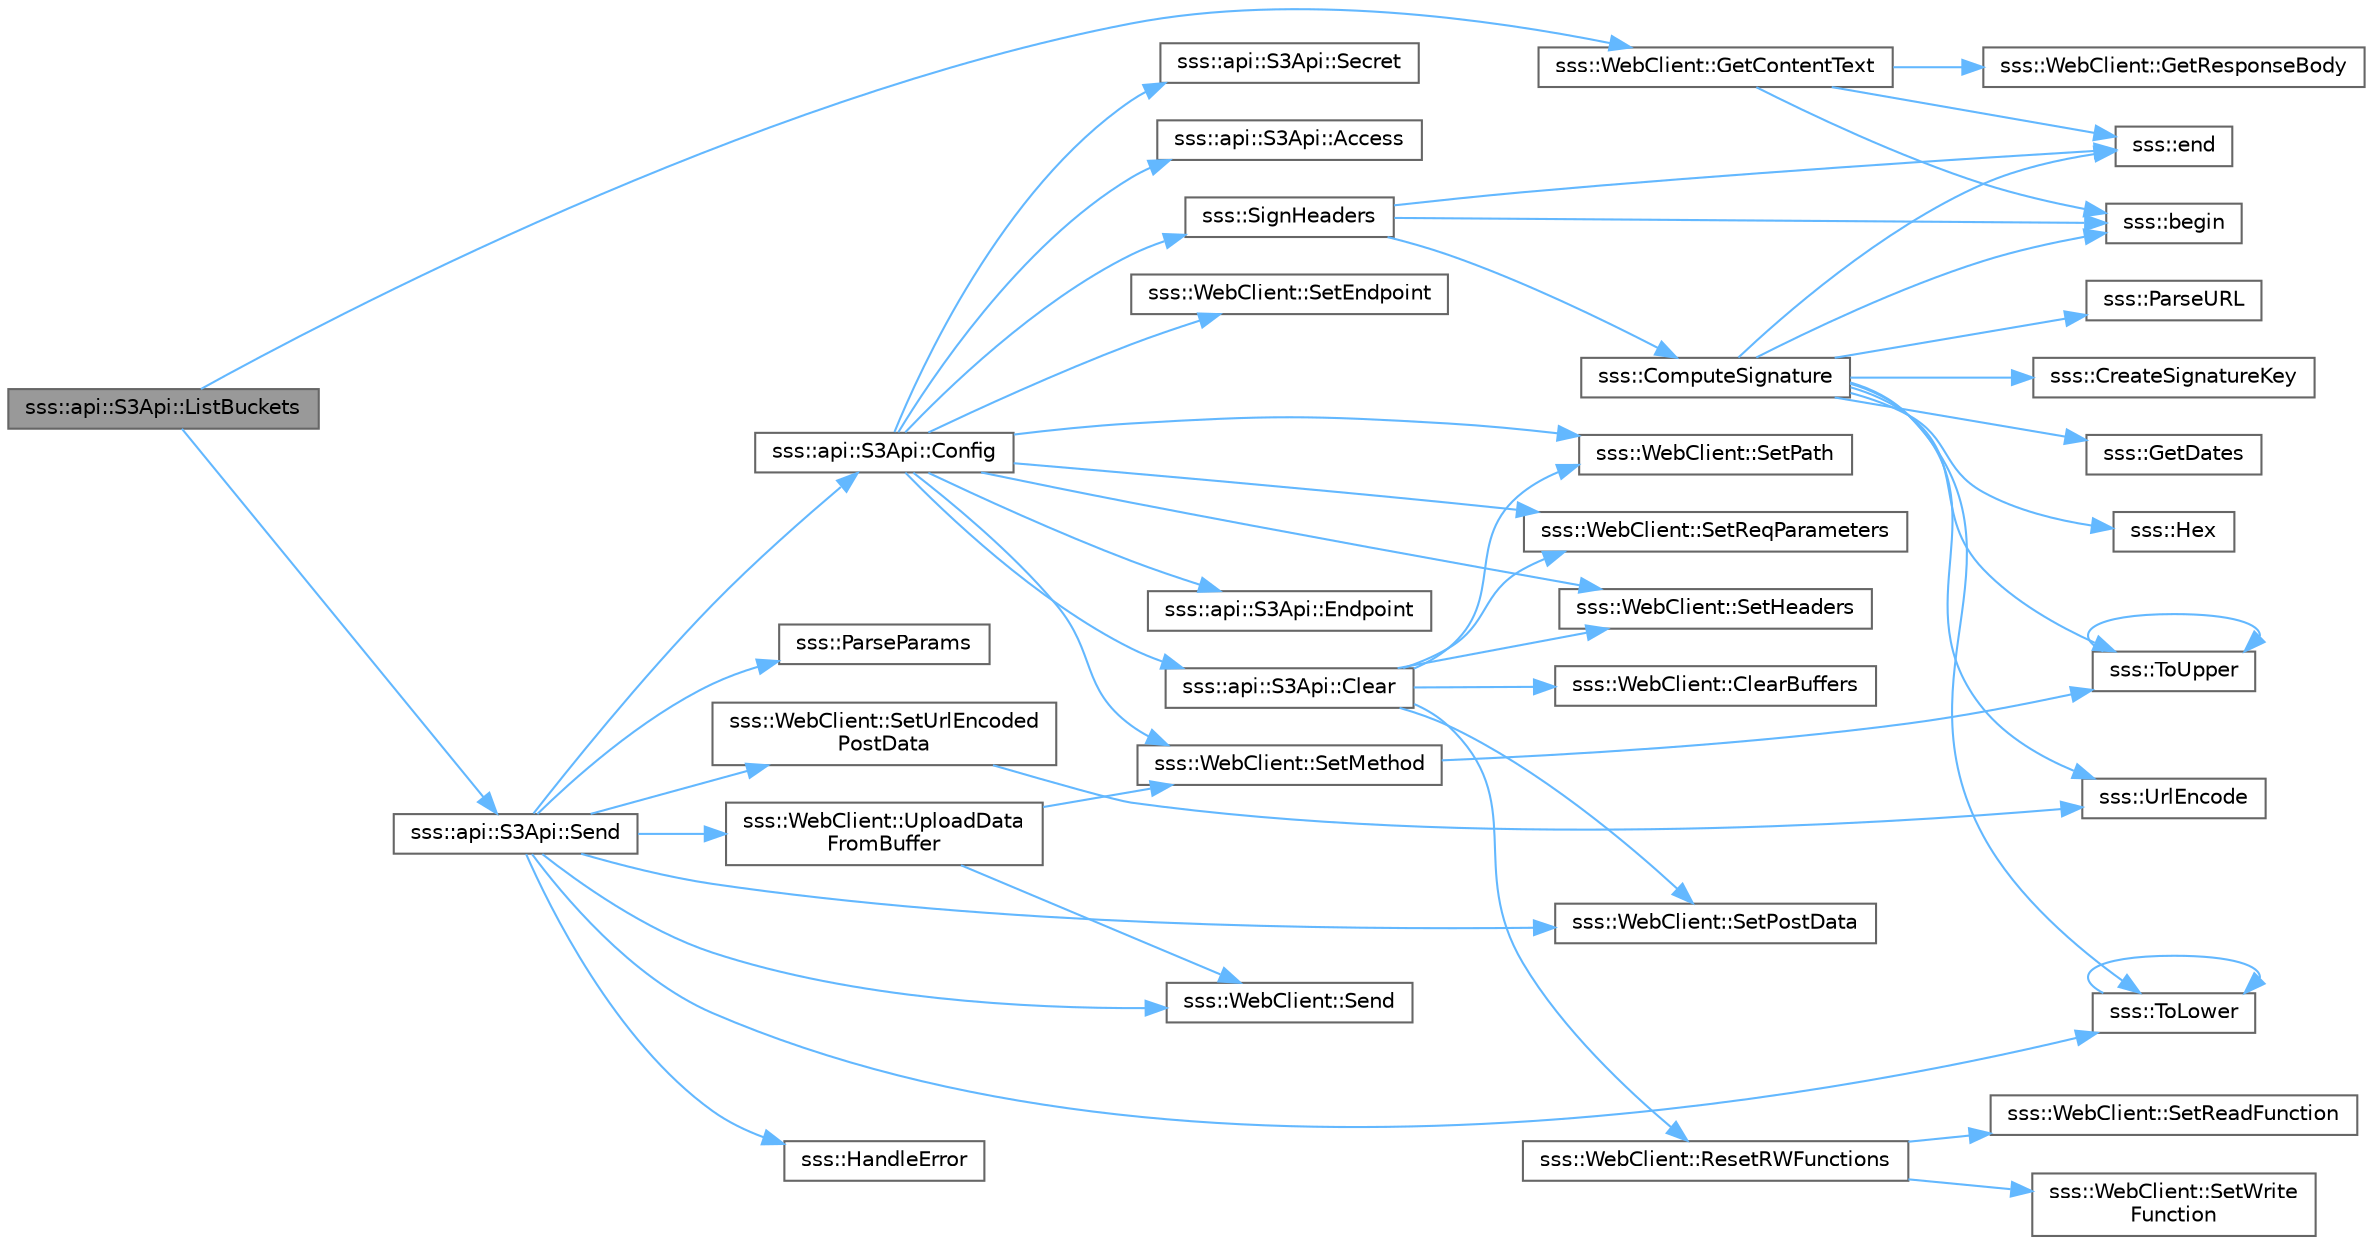 digraph "sss::api::S3Api::ListBuckets"
{
 // INTERACTIVE_SVG=YES
 // LATEX_PDF_SIZE
  bgcolor="transparent";
  edge [fontname=Helvetica,fontsize=10,labelfontname=Helvetica,labelfontsize=10];
  node [fontname=Helvetica,fontsize=10,shape=box,height=0.2,width=0.4];
  rankdir="LR";
  Node1 [id="Node000001",label="sss::api::S3Api::ListBuckets",height=0.2,width=0.4,color="gray40", fillcolor="grey60", style="filled", fontcolor="black",tooltip="List buckets."];
  Node1 -> Node2 [id="edge1_Node000001_Node000002",color="steelblue1",style="solid",tooltip=" "];
  Node2 [id="Node000002",label="sss::WebClient::GetContentText",height=0.2,width=0.4,color="grey40", fillcolor="white", style="filled",URL="$classsss_1_1WebClient.html#ac9e82fc4b56b142d91f9b104f5266f91",tooltip="Get response body as text."];
  Node2 -> Node3 [id="edge2_Node000002_Node000003",color="steelblue1",style="solid",tooltip=" "];
  Node3 [id="Node000003",label="sss::begin",height=0.2,width=0.4,color="grey40", fillcolor="white", style="filled",URL="$group__Ranges.html#ga0aa7f3b15d2ebf9b597a1b5ba38ae8ac",tooltip="return iterator at start position"];
  Node2 -> Node4 [id="edge3_Node000002_Node000004",color="steelblue1",style="solid",tooltip=" "];
  Node4 [id="Node000004",label="sss::end",height=0.2,width=0.4,color="grey40", fillcolor="white", style="filled",URL="$group__Ranges.html#ga4f73053571587e79eb3db628f5e6ef99",tooltip="return iterator at end position"];
  Node2 -> Node5 [id="edge4_Node000002_Node000005",color="steelblue1",style="solid",tooltip=" "];
  Node5 [id="Node000005",label="sss::WebClient::GetResponseBody",height=0.2,width=0.4,color="grey40", fillcolor="white", style="filled",URL="$classsss_1_1WebClient.html#a77a4e0190a4f207b969cb63b6ba38ccc",tooltip=" "];
  Node1 -> Node6 [id="edge5_Node000001_Node000006",color="steelblue1",style="solid",tooltip=" "];
  Node6 [id="Node000006",label="sss::api::S3Api::Send",height=0.2,width=0.4,color="grey40", fillcolor="white", style="filled",URL="$classsss_1_1api_1_1S3Api.html#ad09581bf28c4bbbcbb71b329959ec1ae",tooltip="Send request."];
  Node6 -> Node7 [id="edge6_Node000006_Node000007",color="steelblue1",style="solid",tooltip=" "];
  Node7 [id="Node000007",label="sss::api::S3Api::Config",height=0.2,width=0.4,color="grey40", fillcolor="white", style="filled",URL="$classsss_1_1api_1_1S3Api.html#a840772746fbb0a79c161037da7b24a31",tooltip="Configure instance."];
  Node7 -> Node8 [id="edge7_Node000007_Node000008",color="steelblue1",style="solid",tooltip=" "];
  Node8 [id="Node000008",label="sss::api::S3Api::Access",height=0.2,width=0.4,color="grey40", fillcolor="white", style="filled",URL="$classsss_1_1api_1_1S3Api.html#aea9741d60e74775ccd4de1c2c58f64fa",tooltip=" "];
  Node7 -> Node9 [id="edge8_Node000007_Node000009",color="steelblue1",style="solid",tooltip=" "];
  Node9 [id="Node000009",label="sss::api::S3Api::Clear",height=0.2,width=0.4,color="grey40", fillcolor="white", style="filled",URL="$classsss_1_1api_1_1S3Api.html#a3718745d3b940462ae9f3b78f773b3a6",tooltip="Clear data and reset read and write functions."];
  Node9 -> Node10 [id="edge9_Node000009_Node000010",color="steelblue1",style="solid",tooltip=" "];
  Node10 [id="Node000010",label="sss::WebClient::ClearBuffers",height=0.2,width=0.4,color="grey40", fillcolor="white", style="filled",URL="$classsss_1_1WebClient.html#a381f5715b7a2f19a0d4414d278874bae",tooltip="Clear internal buffers."];
  Node9 -> Node11 [id="edge10_Node000009_Node000011",color="steelblue1",style="solid",tooltip=" "];
  Node11 [id="Node000011",label="sss::WebClient::ResetRWFunctions",height=0.2,width=0.4,color="grey40", fillcolor="white", style="filled",URL="$classsss_1_1WebClient.html#a96837f149bb473853a6523d096a25c56",tooltip="Reset read/write functions to default."];
  Node11 -> Node12 [id="edge11_Node000011_Node000012",color="steelblue1",style="solid",tooltip=" "];
  Node12 [id="Node000012",label="sss::WebClient::SetReadFunction",height=0.2,width=0.4,color="grey40", fillcolor="white", style="filled",URL="$classsss_1_1WebClient.html#a88dbcc61562e84aa9ebf1eabf887ac28",tooltip=" "];
  Node11 -> Node13 [id="edge12_Node000011_Node000013",color="steelblue1",style="solid",tooltip=" "];
  Node13 [id="Node000013",label="sss::WebClient::SetWrite\lFunction",height=0.2,width=0.4,color="grey40", fillcolor="white", style="filled",URL="$classsss_1_1WebClient.html#a002876073b3869a9b9a9d709d14f1d7e",tooltip=" "];
  Node9 -> Node14 [id="edge13_Node000009_Node000014",color="steelblue1",style="solid",tooltip=" "];
  Node14 [id="Node000014",label="sss::WebClient::SetHeaders",height=0.2,width=0.4,color="grey40", fillcolor="white", style="filled",URL="$classsss_1_1WebClient.html#a75890c14fbe4a4bbac61718a4f3c064d",tooltip=" "];
  Node9 -> Node15 [id="edge14_Node000009_Node000015",color="steelblue1",style="solid",tooltip=" "];
  Node15 [id="Node000015",label="sss::WebClient::SetPath",height=0.2,width=0.4,color="grey40", fillcolor="white", style="filled",URL="$classsss_1_1WebClient.html#a12b5db6b8c667024557ab58059d39994",tooltip=" "];
  Node9 -> Node16 [id="edge15_Node000009_Node000016",color="steelblue1",style="solid",tooltip=" "];
  Node16 [id="Node000016",label="sss::WebClient::SetPostData",height=0.2,width=0.4,color="grey40", fillcolor="white", style="filled",URL="$classsss_1_1WebClient.html#a51ce0ecf6487b6a43072643fe4f4cb4e",tooltip=" "];
  Node9 -> Node17 [id="edge16_Node000009_Node000017",color="steelblue1",style="solid",tooltip=" "];
  Node17 [id="Node000017",label="sss::WebClient::SetReqParameters",height=0.2,width=0.4,color="grey40", fillcolor="white", style="filled",URL="$classsss_1_1WebClient.html#a9bf978d95b79728f6d60fc2bdb4fe546",tooltip=" "];
  Node7 -> Node18 [id="edge17_Node000007_Node000018",color="steelblue1",style="solid",tooltip=" "];
  Node18 [id="Node000018",label="sss::api::S3Api::Endpoint",height=0.2,width=0.4,color="grey40", fillcolor="white", style="filled",URL="$classsss_1_1api_1_1S3Api.html#a25a999d87c121627166fc0a896f536c7",tooltip=" "];
  Node7 -> Node19 [id="edge18_Node000007_Node000019",color="steelblue1",style="solid",tooltip=" "];
  Node19 [id="Node000019",label="sss::api::S3Api::Secret",height=0.2,width=0.4,color="grey40", fillcolor="white", style="filled",URL="$classsss_1_1api_1_1S3Api.html#a6f518c16679e99f119966b36ac28463f",tooltip=" "];
  Node7 -> Node20 [id="edge19_Node000007_Node000020",color="steelblue1",style="solid",tooltip=" "];
  Node20 [id="Node000020",label="sss::WebClient::SetEndpoint",height=0.2,width=0.4,color="grey40", fillcolor="white", style="filled",URL="$classsss_1_1WebClient.html#afc3b7a92568fbb1ea447918920ca266e",tooltip="Set endpoint: <proto>://<server>:<port>"];
  Node7 -> Node14 [id="edge20_Node000007_Node000014",color="steelblue1",style="solid",tooltip=" "];
  Node7 -> Node21 [id="edge21_Node000007_Node000021",color="steelblue1",style="solid",tooltip=" "];
  Node21 [id="Node000021",label="sss::WebClient::SetMethod",height=0.2,width=0.4,color="grey40", fillcolor="white", style="filled",URL="$classsss_1_1WebClient.html#af6233ffd7b294e1e7e606e838dd44e9e",tooltip=" "];
  Node21 -> Node22 [id="edge22_Node000021_Node000022",color="steelblue1",style="solid",tooltip=" "];
  Node22 [id="Node000022",label="sss::ToUpper",height=0.2,width=0.4,color="grey40", fillcolor="white", style="filled",URL="$lib_2include_2utility_8h.html#ae153c064d6f1beda845702f67605b20e",tooltip=" "];
  Node22 -> Node22 [id="edge23_Node000022_Node000022",color="steelblue1",style="solid",tooltip=" "];
  Node7 -> Node15 [id="edge24_Node000007_Node000015",color="steelblue1",style="solid",tooltip=" "];
  Node7 -> Node17 [id="edge25_Node000007_Node000017",color="steelblue1",style="solid",tooltip=" "];
  Node7 -> Node23 [id="edge26_Node000007_Node000023",color="steelblue1",style="solid",tooltip=" "];
  Node23 [id="Node000023",label="sss::SignHeaders",height=0.2,width=0.4,color="grey40", fillcolor="white", style="filled",URL="$group__Sign.html#ga3ae8e18ef70752b7369fca66c40c526b",tooltip="Sign headers."];
  Node23 -> Node3 [id="edge27_Node000023_Node000003",color="steelblue1",style="solid",tooltip=" "];
  Node23 -> Node24 [id="edge28_Node000023_Node000024",color="steelblue1",style="solid",tooltip=" "];
  Node24 [id="Node000024",label="sss::ComputeSignature",height=0.2,width=0.4,color="grey40", fillcolor="white", style="filled",URL="$group__Sign.html#ga532598da479904609d6c02e4c2a1311a",tooltip="Compute signature."];
  Node24 -> Node3 [id="edge29_Node000024_Node000003",color="steelblue1",style="solid",tooltip=" "];
  Node24 -> Node25 [id="edge30_Node000024_Node000025",color="steelblue1",style="solid",tooltip=" "];
  Node25 [id="Node000025",label="sss::CreateSignatureKey",height=0.2,width=0.4,color="grey40", fillcolor="white", style="filled",URL="$group__Internal.html#ga74c69f25ce04876e114759c0023b2a12",tooltip=" "];
  Node24 -> Node4 [id="edge31_Node000024_Node000004",color="steelblue1",style="solid",tooltip=" "];
  Node24 -> Node26 [id="edge32_Node000024_Node000026",color="steelblue1",style="solid",tooltip=" "];
  Node26 [id="Node000026",label="sss::GetDates",height=0.2,width=0.4,color="grey40", fillcolor="white", style="filled",URL="$group__Internal.html#ga50353a351a93b1213dc4e5211c767d85",tooltip=" "];
  Node24 -> Node27 [id="edge33_Node000024_Node000027",color="steelblue1",style="solid",tooltip=" "];
  Node27 [id="Node000027",label="sss::Hex",height=0.2,width=0.4,color="grey40", fillcolor="white", style="filled",URL="$group__Internal.html#ga990dfaae4abc6bf20a28f9772b7bcd16",tooltip="Byte to hex string conversion."];
  Node24 -> Node28 [id="edge34_Node000024_Node000028",color="steelblue1",style="solid",tooltip=" "];
  Node28 [id="Node000028",label="sss::ParseURL",height=0.2,width=0.4,color="grey40", fillcolor="white", style="filled",URL="$group__Internal.html#ga7160aa316f2c6633467b47588263c690",tooltip=" "];
  Node24 -> Node29 [id="edge35_Node000024_Node000029",color="steelblue1",style="solid",tooltip=" "];
  Node29 [id="Node000029",label="sss::ToLower",height=0.2,width=0.4,color="grey40", fillcolor="white", style="filled",URL="$lib_2include_2utility_8h.html#ab314781bb3f053ef5325b50f3a1b74f8",tooltip=" "];
  Node29 -> Node29 [id="edge36_Node000029_Node000029",color="steelblue1",style="solid",tooltip=" "];
  Node24 -> Node22 [id="edge37_Node000024_Node000022",color="steelblue1",style="solid",tooltip=" "];
  Node24 -> Node30 [id="edge38_Node000024_Node000030",color="steelblue1",style="solid",tooltip=" "];
  Node30 [id="Node000030",label="sss::UrlEncode",height=0.2,width=0.4,color="grey40", fillcolor="white", style="filled",URL="$group__Internal.html#ga0f079ace8729714b3949eabe22f228c9",tooltip=" "];
  Node23 -> Node4 [id="edge39_Node000023_Node000004",color="steelblue1",style="solid",tooltip=" "];
  Node6 -> Node31 [id="edge40_Node000006_Node000031",color="steelblue1",style="solid",tooltip=" "];
  Node31 [id="Node000031",label="sss::HandleError",height=0.2,width=0.4,color="grey40", fillcolor="white", style="filled",URL="$group__ErrorHandling.html#ga781648957bfce0bbc86cbdbff94e28a6",tooltip="handle errors when sending request receiving an 400 response"];
  Node6 -> Node32 [id="edge41_Node000006_Node000032",color="steelblue1",style="solid",tooltip=" "];
  Node32 [id="Node000032",label="sss::ParseParams",height=0.2,width=0.4,color="grey40", fillcolor="white", style="filled",URL="$group__Internal.html#ga2b8b08c2a4994a87377d83ccfa9a6a53",tooltip=" "];
  Node6 -> Node33 [id="edge42_Node000006_Node000033",color="steelblue1",style="solid",tooltip=" "];
  Node33 [id="Node000033",label="sss::WebClient::Send",height=0.2,width=0.4,color="grey40", fillcolor="white", style="filled",URL="$classsss_1_1WebClient.html#aa1d7484f0e09242ce53b24f9648ce50e",tooltip=" "];
  Node6 -> Node16 [id="edge43_Node000006_Node000016",color="steelblue1",style="solid",tooltip=" "];
  Node6 -> Node34 [id="edge44_Node000006_Node000034",color="steelblue1",style="solid",tooltip=" "];
  Node34 [id="Node000034",label="sss::WebClient::SetUrlEncoded\lPostData",height=0.2,width=0.4,color="grey40", fillcolor="white", style="filled",URL="$classsss_1_1WebClient.html#a7dfd984b33a29686fb0355b65b620e99",tooltip=" "];
  Node34 -> Node30 [id="edge45_Node000034_Node000030",color="steelblue1",style="solid",tooltip=" "];
  Node6 -> Node29 [id="edge46_Node000006_Node000029",color="steelblue1",style="solid",tooltip=" "];
  Node6 -> Node35 [id="edge47_Node000006_Node000035",color="steelblue1",style="solid",tooltip=" "];
  Node35 [id="Node000035",label="sss::WebClient::UploadData\lFromBuffer",height=0.2,width=0.4,color="grey40", fillcolor="white", style="filled",URL="$classsss_1_1WebClient.html#ae7b1f77bd4ae44585f2d49ea493bdcc5",tooltip="Upload data from memory buffer."];
  Node35 -> Node33 [id="edge48_Node000035_Node000033",color="steelblue1",style="solid",tooltip=" "];
  Node35 -> Node21 [id="edge49_Node000035_Node000021",color="steelblue1",style="solid",tooltip=" "];
}
